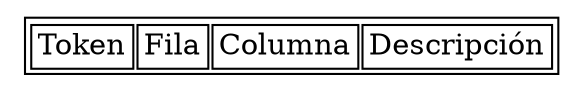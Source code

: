 
digraph {
    nodo1[shape=plaintext,label = <<TABLE><TR><TD>Token</TD><TD>Fila</TD><TD>Columna</TD><TD>Descripción</TD></TR></TABLE>>]
}